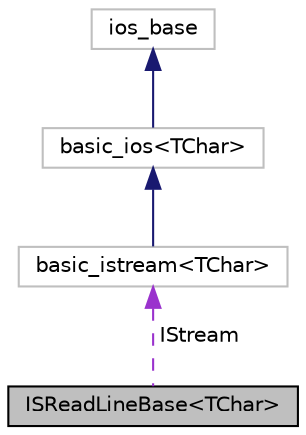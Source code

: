 digraph "ISReadLineBase&lt;TChar&gt;"
{
  edge [fontname="Helvetica",fontsize="10",labelfontname="Helvetica",labelfontsize="10"];
  node [fontname="Helvetica",fontsize="10",shape=record];
  Node2 [label="basic_istream\<TChar\>",height=0.2,width=0.4,color="grey75", fillcolor="white", style="filled"];
  Node3 [label="basic_ios\<TChar\>",height=0.2,width=0.4,color="grey75", fillcolor="white", style="filled",tooltip="STL class. "];
  Node1 [label="ISReadLineBase\<TChar\>",height=0.2,width=0.4,color="black", fillcolor="grey75", style="filled", fontcolor="black"];
  Node2 -> Node1 [dir="back",color="darkorchid3",fontsize="10",style="dashed",label=" IStream" ,fontname="Helvetica"];
  Node3 -> Node2 [dir="back",color="midnightblue",fontsize="10",style="solid",fontname="Helvetica"];
  Node4 -> Node3 [dir="back",color="midnightblue",fontsize="10",style="solid",fontname="Helvetica"];
  Node4 [label="ios_base",height=0.2,width=0.4,color="grey75", fillcolor="white", style="filled",tooltip="STL class. "];
}


